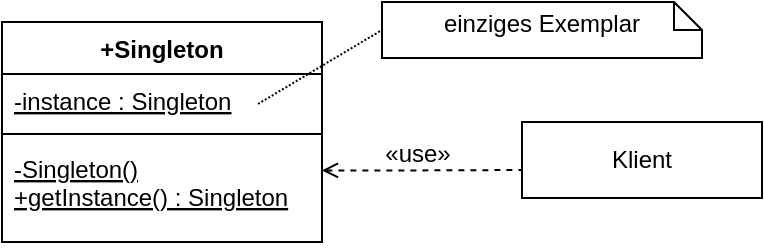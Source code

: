 <mxfile version="11.3.0" type="device" pages="1"><diagram id="ZszofCv6hoLqpSicDeDh" name="Page-1"><mxGraphModel dx="481" dy="276" grid="1" gridSize="10" guides="1" tooltips="1" connect="1" arrows="1" fold="1" page="1" pageScale="1" pageWidth="827" pageHeight="1169" math="0" shadow="0"><root><mxCell id="0"/><mxCell id="1" parent="0"/><mxCell id="HDF_RyLQr-wGgINFtoVg-47" value="+Singleton" style="swimlane;fontStyle=1;align=center;verticalAlign=top;childLayout=stackLayout;horizontal=1;startSize=26;horizontalStack=0;resizeParent=1;resizeParentMax=0;resizeLast=0;collapsible=1;marginBottom=0;" parent="1" vertex="1"><mxGeometry x="40" y="280" width="160" height="110" as="geometry"/></mxCell><mxCell id="HDF_RyLQr-wGgINFtoVg-48" value="-instance : Singleton" style="text;strokeColor=none;fillColor=none;align=left;verticalAlign=top;spacingLeft=4;spacingRight=4;overflow=hidden;rotatable=0;points=[[0,0.5],[1,0.5]];portConstraint=eastwest;fontStyle=4" parent="HDF_RyLQr-wGgINFtoVg-47" vertex="1"><mxGeometry y="26" width="160" height="26" as="geometry"/></mxCell><mxCell id="HDF_RyLQr-wGgINFtoVg-49" value="" style="line;strokeWidth=1;fillColor=none;align=left;verticalAlign=middle;spacingTop=-1;spacingLeft=3;spacingRight=3;rotatable=0;labelPosition=right;points=[];portConstraint=eastwest;" parent="HDF_RyLQr-wGgINFtoVg-47" vertex="1"><mxGeometry y="52" width="160" height="8" as="geometry"/></mxCell><mxCell id="HDF_RyLQr-wGgINFtoVg-50" value="-Singleton()&#10;+getInstance() : Singleton" style="text;strokeColor=none;fillColor=none;align=left;verticalAlign=top;spacingLeft=4;spacingRight=4;overflow=hidden;rotatable=0;points=[[0,0.5],[1,0.5]];portConstraint=eastwest;fontStyle=4" parent="HDF_RyLQr-wGgINFtoVg-47" vertex="1"><mxGeometry y="60" width="160" height="50" as="geometry"/></mxCell><mxCell id="zWsUIi-TftIdizz4-n5H-3" value="einziges Exemplar" style="shape=note;whiteSpace=wrap;html=1;size=14;verticalAlign=middle;align=center;spacingTop=-6;" parent="1" vertex="1"><mxGeometry x="230" y="270" width="160" height="28" as="geometry"/></mxCell><mxCell id="zWsUIi-TftIdizz4-n5H-4" style="rounded=0;orthogonalLoop=1;jettySize=auto;html=1;exitX=0.8;exitY=0.577;exitDx=0;exitDy=0;dashed=1;dashPattern=1 1;endArrow=none;endFill=0;exitPerimeter=0;entryX=0;entryY=0.5;entryDx=0;entryDy=0;entryPerimeter=0;" parent="1" source="HDF_RyLQr-wGgINFtoVg-48" target="zWsUIi-TftIdizz4-n5H-3" edge="1"><mxGeometry relative="1" as="geometry"><mxPoint x="270" y="370" as="targetPoint"/></mxGeometry></mxCell><mxCell id="CjWjZdcEl_13qCDNucHu-1" value="Klient" style="rounded=0;whiteSpace=wrap;html=1;" vertex="1" parent="1"><mxGeometry x="300" y="330" width="120" height="38" as="geometry"/></mxCell><mxCell id="CjWjZdcEl_13qCDNucHu-2" style="edgeStyle=orthogonalEdgeStyle;rounded=0;orthogonalLoop=1;jettySize=auto;html=1;exitX=1;exitY=0.5;exitDx=0;exitDy=0;entryX=0;entryY=0.25;entryDx=0;entryDy=0;endArrow=none;endFill=0;startArrow=open;startFill=0;dashed=1;" edge="1" parent="1"><mxGeometry relative="1" as="geometry"><mxPoint x="199.952" y="354.238" as="sourcePoint"/><mxPoint x="299.952" y="355.714" as="targetPoint"/><Array as="points"><mxPoint x="250" y="354"/><mxPoint x="300" y="354"/></Array></mxGeometry></mxCell><mxCell id="CjWjZdcEl_13qCDNucHu-3" value="&lt;span style=&quot;white-space: nowrap&quot;&gt;«&lt;/span&gt;use&lt;span style=&quot;white-space: nowrap&quot;&gt;»&lt;/span&gt;" style="text;html=1;strokeColor=none;fillColor=none;align=center;verticalAlign=middle;whiteSpace=wrap;rounded=0;" vertex="1" parent="1"><mxGeometry x="228" y="336" width="40" height="20" as="geometry"/></mxCell></root></mxGraphModel></diagram></mxfile>